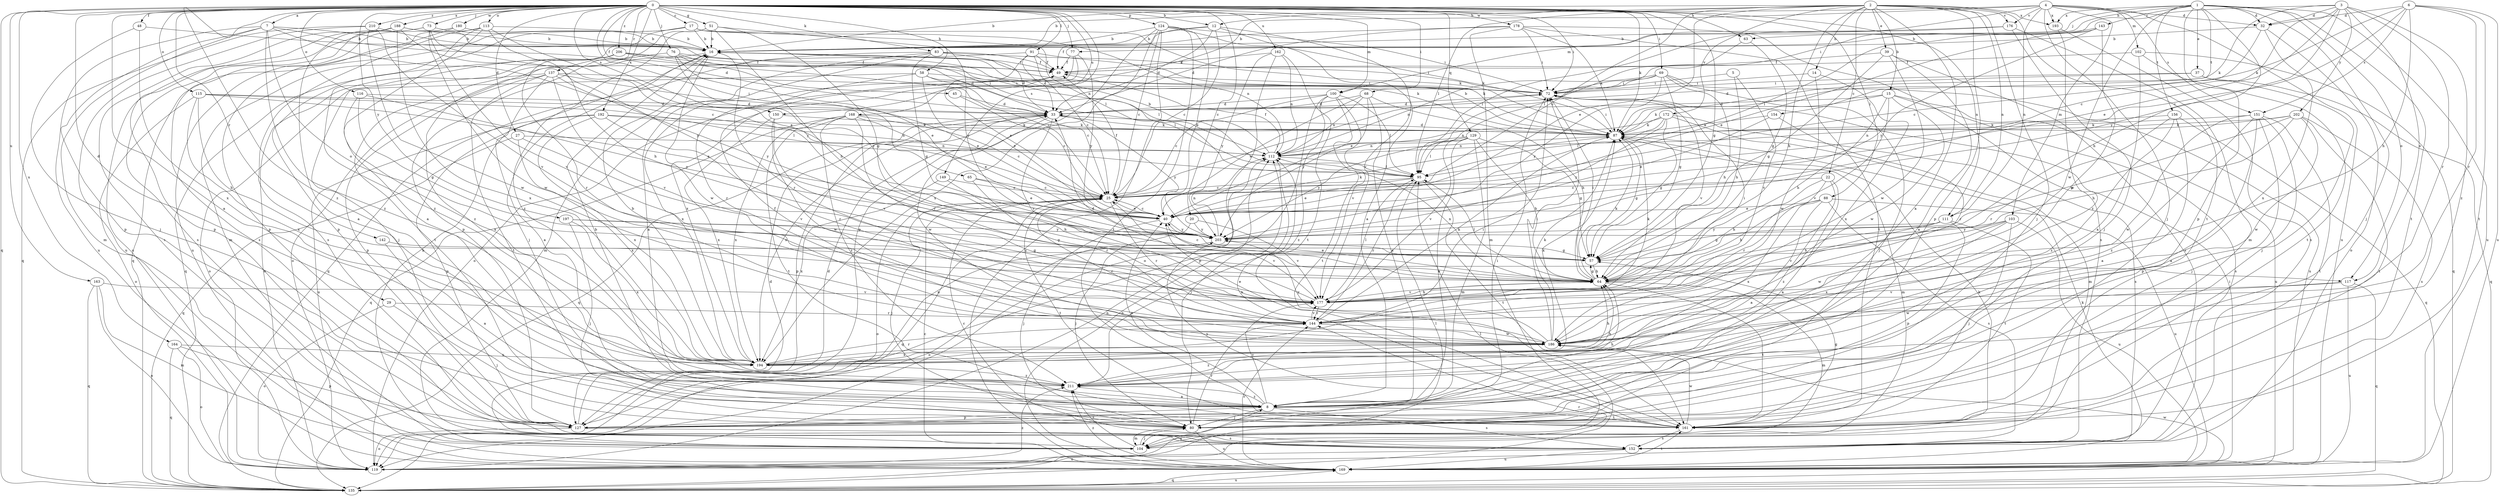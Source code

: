 strict digraph  {
0;
1;
2;
3;
4;
5;
6;
7;
8;
12;
14;
15;
16;
17;
20;
22;
25;
27;
29;
32;
33;
37;
39;
40;
45;
48;
49;
51;
57;
58;
63;
64;
65;
68;
69;
72;
73;
76;
77;
80;
83;
87;
88;
91;
95;
100;
102;
103;
104;
111;
112;
113;
115;
116;
117;
119;
124;
127;
129;
135;
137;
142;
143;
144;
149;
150;
151;
152;
154;
156;
161;
162;
163;
164;
168;
169;
172;
176;
177;
178;
180;
186;
188;
192;
193;
194;
197;
202;
203;
206;
210;
211;
0 -> 7  [label=a];
0 -> 8  [label=a];
0 -> 12  [label=b];
0 -> 17  [label=c];
0 -> 20  [label=c];
0 -> 27  [label=d];
0 -> 29  [label=d];
0 -> 45  [label=f];
0 -> 48  [label=f];
0 -> 51  [label=g];
0 -> 57  [label=g];
0 -> 58  [label=h];
0 -> 63  [label=h];
0 -> 65  [label=i];
0 -> 68  [label=i];
0 -> 69  [label=i];
0 -> 72  [label=i];
0 -> 73  [label=j];
0 -> 76  [label=j];
0 -> 77  [label=j];
0 -> 83  [label=k];
0 -> 87  [label=k];
0 -> 88  [label=l];
0 -> 91  [label=l];
0 -> 100  [label=m];
0 -> 111  [label=n];
0 -> 113  [label=o];
0 -> 115  [label=o];
0 -> 116  [label=o];
0 -> 124  [label=p];
0 -> 129  [label=q];
0 -> 135  [label=q];
0 -> 137  [label=r];
0 -> 142  [label=r];
0 -> 149  [label=s];
0 -> 150  [label=s];
0 -> 162  [label=u];
0 -> 163  [label=u];
0 -> 164  [label=u];
0 -> 168  [label=u];
0 -> 178  [label=w];
0 -> 180  [label=w];
0 -> 188  [label=x];
0 -> 192  [label=x];
0 -> 197  [label=y];
0 -> 206  [label=z];
0 -> 210  [label=z];
0 -> 211  [label=z];
1 -> 32  [label=d];
1 -> 37  [label=e];
1 -> 63  [label=h];
1 -> 64  [label=h];
1 -> 77  [label=j];
1 -> 80  [label=j];
1 -> 117  [label=o];
1 -> 127  [label=p];
1 -> 143  [label=r];
1 -> 154  [label=t];
1 -> 156  [label=t];
1 -> 161  [label=t];
1 -> 169  [label=u];
1 -> 186  [label=w];
1 -> 193  [label=x];
2 -> 8  [label=a];
2 -> 12  [label=b];
2 -> 14  [label=b];
2 -> 15  [label=b];
2 -> 16  [label=b];
2 -> 22  [label=c];
2 -> 25  [label=c];
2 -> 39  [label=e];
2 -> 40  [label=e];
2 -> 64  [label=h];
2 -> 80  [label=j];
2 -> 95  [label=l];
2 -> 111  [label=n];
2 -> 127  [label=p];
2 -> 161  [label=t];
2 -> 172  [label=v];
2 -> 176  [label=v];
2 -> 193  [label=x];
3 -> 25  [label=c];
3 -> 32  [label=d];
3 -> 40  [label=e];
3 -> 72  [label=i];
3 -> 87  [label=k];
3 -> 117  [label=o];
3 -> 144  [label=r];
3 -> 202  [label=y];
3 -> 203  [label=y];
3 -> 211  [label=z];
4 -> 16  [label=b];
4 -> 32  [label=d];
4 -> 80  [label=j];
4 -> 100  [label=m];
4 -> 102  [label=m];
4 -> 103  [label=m];
4 -> 111  [label=n];
4 -> 150  [label=s];
4 -> 151  [label=s];
4 -> 169  [label=u];
4 -> 176  [label=v];
4 -> 193  [label=x];
5 -> 64  [label=h];
5 -> 72  [label=i];
5 -> 177  [label=v];
6 -> 25  [label=c];
6 -> 32  [label=d];
6 -> 64  [label=h];
6 -> 87  [label=k];
6 -> 144  [label=r];
6 -> 151  [label=s];
6 -> 161  [label=t];
6 -> 169  [label=u];
7 -> 16  [label=b];
7 -> 25  [label=c];
7 -> 33  [label=d];
7 -> 104  [label=m];
7 -> 117  [label=o];
7 -> 127  [label=p];
7 -> 169  [label=u];
7 -> 211  [label=z];
8 -> 16  [label=b];
8 -> 40  [label=e];
8 -> 64  [label=h];
8 -> 80  [label=j];
8 -> 127  [label=p];
8 -> 152  [label=s];
8 -> 161  [label=t];
8 -> 177  [label=v];
8 -> 211  [label=z];
12 -> 8  [label=a];
12 -> 16  [label=b];
12 -> 25  [label=c];
12 -> 33  [label=d];
12 -> 49  [label=f];
12 -> 177  [label=v];
14 -> 72  [label=i];
14 -> 186  [label=w];
14 -> 194  [label=x];
15 -> 33  [label=d];
15 -> 64  [label=h];
15 -> 87  [label=k];
15 -> 152  [label=s];
15 -> 169  [label=u];
15 -> 177  [label=v];
15 -> 186  [label=w];
16 -> 49  [label=f];
16 -> 72  [label=i];
16 -> 80  [label=j];
16 -> 119  [label=o];
16 -> 144  [label=r];
16 -> 186  [label=w];
17 -> 16  [label=b];
17 -> 87  [label=k];
17 -> 95  [label=l];
17 -> 104  [label=m];
17 -> 112  [label=n];
17 -> 135  [label=q];
17 -> 211  [label=z];
20 -> 80  [label=j];
20 -> 177  [label=v];
20 -> 203  [label=y];
22 -> 8  [label=a];
22 -> 25  [label=c];
22 -> 64  [label=h];
22 -> 144  [label=r];
22 -> 211  [label=z];
25 -> 40  [label=e];
25 -> 49  [label=f];
25 -> 72  [label=i];
25 -> 80  [label=j];
25 -> 119  [label=o];
25 -> 135  [label=q];
25 -> 144  [label=r];
25 -> 161  [label=t];
27 -> 112  [label=n];
27 -> 135  [label=q];
27 -> 177  [label=v];
27 -> 194  [label=x];
29 -> 80  [label=j];
29 -> 119  [label=o];
29 -> 144  [label=r];
32 -> 16  [label=b];
32 -> 25  [label=c];
32 -> 119  [label=o];
32 -> 194  [label=x];
33 -> 87  [label=k];
33 -> 127  [label=p];
33 -> 135  [label=q];
33 -> 177  [label=v];
33 -> 186  [label=w];
33 -> 194  [label=x];
33 -> 203  [label=y];
37 -> 33  [label=d];
37 -> 72  [label=i];
37 -> 80  [label=j];
37 -> 135  [label=q];
39 -> 8  [label=a];
39 -> 49  [label=f];
39 -> 57  [label=g];
39 -> 152  [label=s];
39 -> 186  [label=w];
40 -> 25  [label=c];
40 -> 80  [label=j];
40 -> 87  [label=k];
40 -> 177  [label=v];
40 -> 203  [label=y];
45 -> 25  [label=c];
45 -> 33  [label=d];
48 -> 16  [label=b];
48 -> 80  [label=j];
48 -> 194  [label=x];
49 -> 72  [label=i];
49 -> 194  [label=x];
51 -> 16  [label=b];
51 -> 57  [label=g];
51 -> 64  [label=h];
51 -> 127  [label=p];
51 -> 203  [label=y];
51 -> 211  [label=z];
57 -> 64  [label=h];
58 -> 25  [label=c];
58 -> 40  [label=e];
58 -> 72  [label=i];
58 -> 95  [label=l];
58 -> 119  [label=o];
58 -> 144  [label=r];
63 -> 57  [label=g];
63 -> 95  [label=l];
64 -> 25  [label=c];
64 -> 40  [label=e];
64 -> 57  [label=g];
64 -> 72  [label=i];
64 -> 87  [label=k];
64 -> 95  [label=l];
64 -> 104  [label=m];
64 -> 112  [label=n];
64 -> 161  [label=t];
64 -> 177  [label=v];
65 -> 25  [label=c];
65 -> 40  [label=e];
65 -> 144  [label=r];
68 -> 8  [label=a];
68 -> 33  [label=d];
68 -> 40  [label=e];
68 -> 64  [label=h];
68 -> 112  [label=n];
68 -> 203  [label=y];
69 -> 40  [label=e];
69 -> 57  [label=g];
69 -> 64  [label=h];
69 -> 72  [label=i];
69 -> 80  [label=j];
69 -> 112  [label=n];
69 -> 169  [label=u];
69 -> 203  [label=y];
72 -> 33  [label=d];
72 -> 177  [label=v];
73 -> 16  [label=b];
73 -> 119  [label=o];
73 -> 152  [label=s];
73 -> 177  [label=v];
73 -> 186  [label=w];
73 -> 203  [label=y];
76 -> 25  [label=c];
76 -> 40  [label=e];
76 -> 49  [label=f];
76 -> 95  [label=l];
76 -> 161  [label=t];
76 -> 203  [label=y];
77 -> 49  [label=f];
77 -> 119  [label=o];
77 -> 194  [label=x];
77 -> 203  [label=y];
80 -> 104  [label=m];
80 -> 144  [label=r];
80 -> 169  [label=u];
83 -> 8  [label=a];
83 -> 33  [label=d];
83 -> 49  [label=f];
83 -> 57  [label=g];
83 -> 72  [label=i];
83 -> 104  [label=m];
83 -> 135  [label=q];
87 -> 16  [label=b];
87 -> 33  [label=d];
87 -> 57  [label=g];
87 -> 72  [label=i];
87 -> 104  [label=m];
87 -> 112  [label=n];
88 -> 8  [label=a];
88 -> 40  [label=e];
88 -> 64  [label=h];
88 -> 152  [label=s];
88 -> 169  [label=u];
88 -> 194  [label=x];
91 -> 25  [label=c];
91 -> 33  [label=d];
91 -> 40  [label=e];
91 -> 49  [label=f];
91 -> 87  [label=k];
91 -> 211  [label=z];
95 -> 25  [label=c];
95 -> 40  [label=e];
95 -> 144  [label=r];
95 -> 161  [label=t];
100 -> 25  [label=c];
100 -> 33  [label=d];
100 -> 95  [label=l];
100 -> 127  [label=p];
100 -> 161  [label=t];
100 -> 177  [label=v];
100 -> 211  [label=z];
102 -> 8  [label=a];
102 -> 49  [label=f];
102 -> 135  [label=q];
102 -> 161  [label=t];
103 -> 64  [label=h];
103 -> 80  [label=j];
103 -> 169  [label=u];
103 -> 186  [label=w];
103 -> 194  [label=x];
103 -> 203  [label=y];
104 -> 16  [label=b];
104 -> 33  [label=d];
104 -> 80  [label=j];
104 -> 87  [label=k];
104 -> 211  [label=z];
111 -> 57  [label=g];
111 -> 127  [label=p];
111 -> 161  [label=t];
111 -> 177  [label=v];
111 -> 203  [label=y];
112 -> 16  [label=b];
112 -> 49  [label=f];
112 -> 80  [label=j];
112 -> 95  [label=l];
113 -> 8  [label=a];
113 -> 16  [label=b];
113 -> 40  [label=e];
113 -> 64  [label=h];
113 -> 127  [label=p];
113 -> 152  [label=s];
113 -> 169  [label=u];
115 -> 33  [label=d];
115 -> 40  [label=e];
115 -> 64  [label=h];
115 -> 95  [label=l];
115 -> 119  [label=o];
115 -> 194  [label=x];
116 -> 33  [label=d];
116 -> 57  [label=g];
116 -> 194  [label=x];
116 -> 203  [label=y];
117 -> 135  [label=q];
117 -> 169  [label=u];
117 -> 177  [label=v];
117 -> 186  [label=w];
119 -> 8  [label=a];
119 -> 95  [label=l];
119 -> 112  [label=n];
119 -> 211  [label=z];
124 -> 16  [label=b];
124 -> 25  [label=c];
124 -> 40  [label=e];
124 -> 72  [label=i];
124 -> 87  [label=k];
124 -> 127  [label=p];
124 -> 161  [label=t];
124 -> 169  [label=u];
124 -> 194  [label=x];
127 -> 33  [label=d];
127 -> 72  [label=i];
127 -> 112  [label=n];
127 -> 119  [label=o];
127 -> 152  [label=s];
129 -> 8  [label=a];
129 -> 57  [label=g];
129 -> 64  [label=h];
129 -> 95  [label=l];
129 -> 104  [label=m];
129 -> 112  [label=n];
129 -> 177  [label=v];
129 -> 203  [label=y];
135 -> 95  [label=l];
135 -> 144  [label=r];
135 -> 169  [label=u];
135 -> 186  [label=w];
137 -> 8  [label=a];
137 -> 40  [label=e];
137 -> 72  [label=i];
137 -> 119  [label=o];
137 -> 127  [label=p];
137 -> 161  [label=t];
137 -> 177  [label=v];
137 -> 203  [label=y];
142 -> 8  [label=a];
142 -> 57  [label=g];
143 -> 16  [label=b];
143 -> 40  [label=e];
143 -> 95  [label=l];
143 -> 186  [label=w];
143 -> 203  [label=y];
144 -> 87  [label=k];
144 -> 177  [label=v];
144 -> 186  [label=w];
149 -> 25  [label=c];
149 -> 64  [label=h];
149 -> 194  [label=x];
150 -> 87  [label=k];
150 -> 177  [label=v];
150 -> 186  [label=w];
150 -> 194  [label=x];
151 -> 8  [label=a];
151 -> 80  [label=j];
151 -> 87  [label=k];
151 -> 127  [label=p];
151 -> 161  [label=t];
151 -> 186  [label=w];
151 -> 211  [label=z];
152 -> 25  [label=c];
152 -> 119  [label=o];
152 -> 169  [label=u];
154 -> 40  [label=e];
154 -> 87  [label=k];
154 -> 144  [label=r];
156 -> 8  [label=a];
156 -> 87  [label=k];
156 -> 135  [label=q];
156 -> 144  [label=r];
156 -> 211  [label=z];
161 -> 57  [label=g];
161 -> 112  [label=n];
161 -> 152  [label=s];
161 -> 186  [label=w];
161 -> 203  [label=y];
162 -> 49  [label=f];
162 -> 112  [label=n];
162 -> 119  [label=o];
162 -> 161  [label=t];
162 -> 203  [label=y];
163 -> 104  [label=m];
163 -> 119  [label=o];
163 -> 135  [label=q];
163 -> 177  [label=v];
164 -> 119  [label=o];
164 -> 127  [label=p];
164 -> 135  [label=q];
164 -> 194  [label=x];
168 -> 25  [label=c];
168 -> 40  [label=e];
168 -> 87  [label=k];
168 -> 135  [label=q];
168 -> 161  [label=t];
168 -> 177  [label=v];
168 -> 194  [label=x];
168 -> 211  [label=z];
169 -> 25  [label=c];
169 -> 72  [label=i];
169 -> 87  [label=k];
169 -> 112  [label=n];
169 -> 135  [label=q];
169 -> 144  [label=r];
169 -> 161  [label=t];
169 -> 211  [label=z];
172 -> 57  [label=g];
172 -> 87  [label=k];
172 -> 95  [label=l];
172 -> 104  [label=m];
172 -> 112  [label=n];
172 -> 152  [label=s];
172 -> 203  [label=y];
176 -> 16  [label=b];
176 -> 80  [label=j];
176 -> 95  [label=l];
176 -> 104  [label=m];
177 -> 33  [label=d];
177 -> 64  [label=h];
177 -> 72  [label=i];
177 -> 87  [label=k];
177 -> 95  [label=l];
177 -> 144  [label=r];
178 -> 16  [label=b];
178 -> 33  [label=d];
178 -> 72  [label=i];
178 -> 87  [label=k];
178 -> 104  [label=m];
178 -> 152  [label=s];
178 -> 161  [label=t];
180 -> 16  [label=b];
180 -> 127  [label=p];
180 -> 152  [label=s];
186 -> 25  [label=c];
186 -> 40  [label=e];
186 -> 49  [label=f];
186 -> 72  [label=i];
186 -> 87  [label=k];
186 -> 194  [label=x];
186 -> 203  [label=y];
186 -> 211  [label=z];
188 -> 8  [label=a];
188 -> 16  [label=b];
188 -> 112  [label=n];
188 -> 127  [label=p];
188 -> 152  [label=s];
188 -> 194  [label=x];
188 -> 203  [label=y];
192 -> 87  [label=k];
192 -> 112  [label=n];
192 -> 127  [label=p];
192 -> 144  [label=r];
192 -> 169  [label=u];
192 -> 194  [label=x];
193 -> 152  [label=s];
193 -> 211  [label=z];
194 -> 16  [label=b];
194 -> 64  [label=h];
194 -> 72  [label=i];
194 -> 87  [label=k];
194 -> 144  [label=r];
194 -> 211  [label=z];
197 -> 57  [label=g];
197 -> 80  [label=j];
197 -> 194  [label=x];
197 -> 203  [label=y];
202 -> 57  [label=g];
202 -> 64  [label=h];
202 -> 87  [label=k];
202 -> 112  [label=n];
202 -> 152  [label=s];
202 -> 161  [label=t];
202 -> 186  [label=w];
203 -> 57  [label=g];
203 -> 112  [label=n];
203 -> 119  [label=o];
206 -> 33  [label=d];
206 -> 49  [label=f];
206 -> 80  [label=j];
206 -> 87  [label=k];
206 -> 135  [label=q];
206 -> 144  [label=r];
210 -> 16  [label=b];
210 -> 135  [label=q];
210 -> 169  [label=u];
210 -> 177  [label=v];
210 -> 186  [label=w];
211 -> 8  [label=a];
211 -> 64  [label=h];
}
